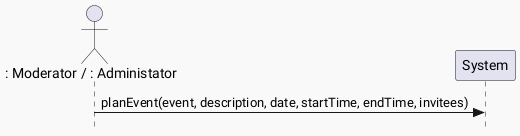 @startuml Plan event
skinparam style strictuml
skinparam backgroundColor #FAF9F9
skinparam DefaultFontName Roboto

actor ": Moderator / : Administator" as actor
participant System as system

actor -> system: planEvent(event, description, date, startTime, endTime, invitees)
@enduml

